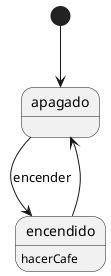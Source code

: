 @startuml

state apagado
state encendido: hacerCafe

[*] --> apagado
encendido --> apagado
apagado --> encendido : encender

@enduml